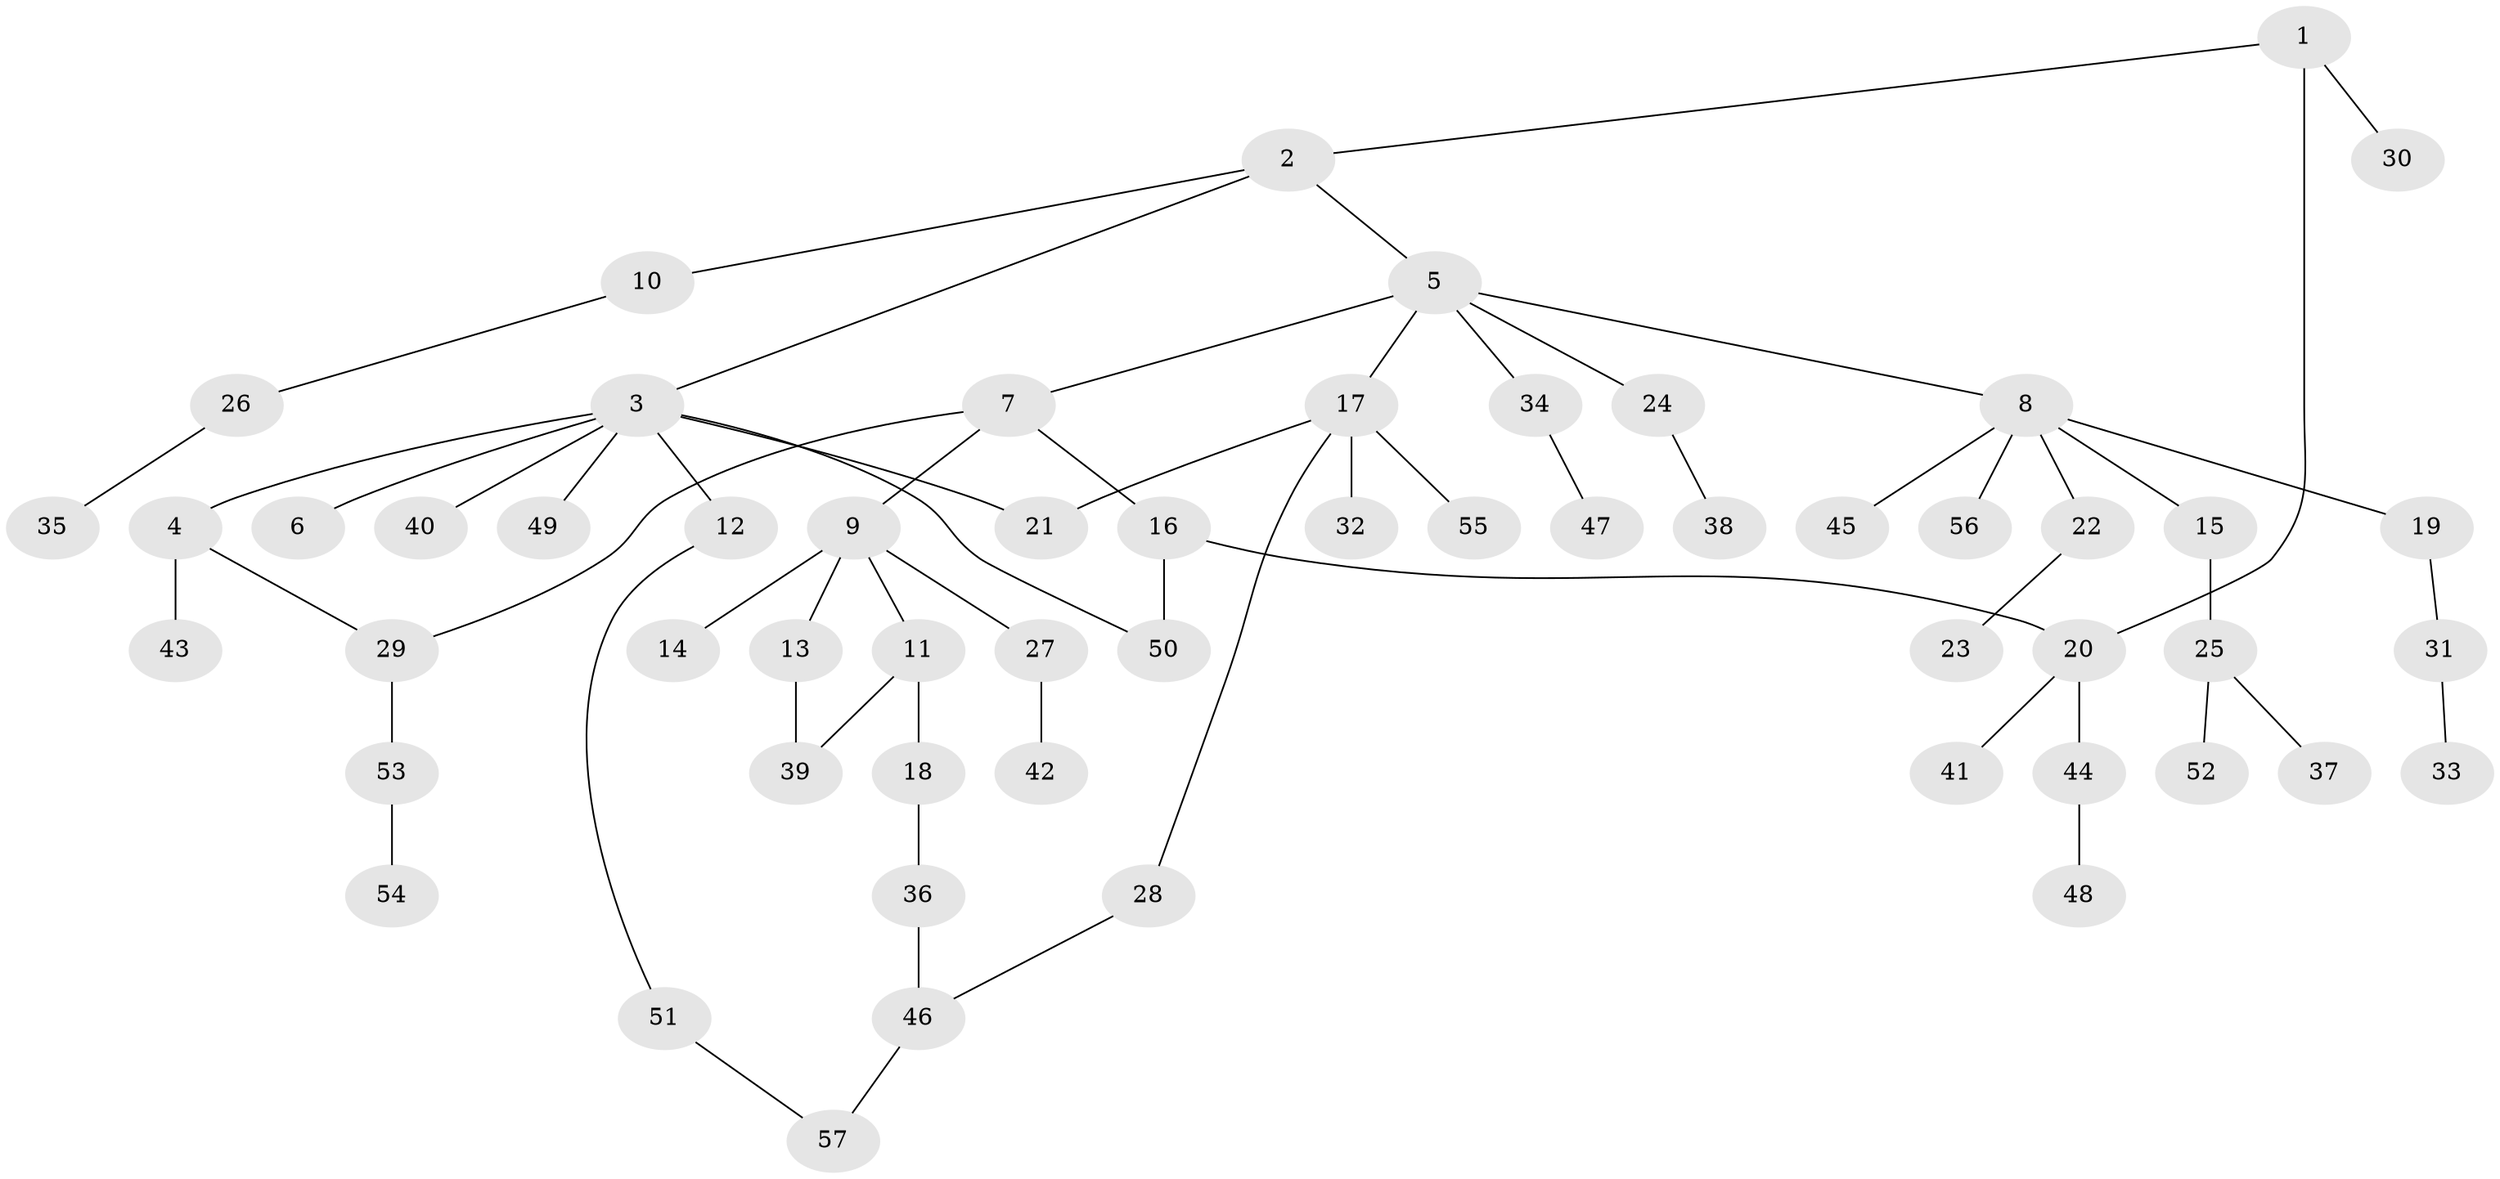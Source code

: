 // coarse degree distribution, {2: 0.4, 4: 0.075, 7: 0.025, 6: 0.025, 5: 0.025, 3: 0.125, 1: 0.325}
// Generated by graph-tools (version 1.1) at 2025/49/03/04/25 22:49:04]
// undirected, 57 vertices, 63 edges
graph export_dot {
  node [color=gray90,style=filled];
  1;
  2;
  3;
  4;
  5;
  6;
  7;
  8;
  9;
  10;
  11;
  12;
  13;
  14;
  15;
  16;
  17;
  18;
  19;
  20;
  21;
  22;
  23;
  24;
  25;
  26;
  27;
  28;
  29;
  30;
  31;
  32;
  33;
  34;
  35;
  36;
  37;
  38;
  39;
  40;
  41;
  42;
  43;
  44;
  45;
  46;
  47;
  48;
  49;
  50;
  51;
  52;
  53;
  54;
  55;
  56;
  57;
  1 -- 2;
  1 -- 20;
  1 -- 30;
  2 -- 3;
  2 -- 5;
  2 -- 10;
  3 -- 4;
  3 -- 6;
  3 -- 12;
  3 -- 21;
  3 -- 40;
  3 -- 49;
  3 -- 50;
  4 -- 43;
  4 -- 29;
  5 -- 7;
  5 -- 8;
  5 -- 17;
  5 -- 24;
  5 -- 34;
  7 -- 9;
  7 -- 16;
  7 -- 29;
  8 -- 15;
  8 -- 19;
  8 -- 22;
  8 -- 45;
  8 -- 56;
  9 -- 11;
  9 -- 13;
  9 -- 14;
  9 -- 27;
  10 -- 26;
  11 -- 18;
  11 -- 39;
  12 -- 51;
  13 -- 39;
  15 -- 25;
  16 -- 50;
  16 -- 20;
  17 -- 28;
  17 -- 32;
  17 -- 55;
  17 -- 21;
  18 -- 36;
  19 -- 31;
  20 -- 41;
  20 -- 44;
  22 -- 23;
  24 -- 38;
  25 -- 37;
  25 -- 52;
  26 -- 35;
  27 -- 42;
  28 -- 46;
  29 -- 53;
  31 -- 33;
  34 -- 47;
  36 -- 46;
  44 -- 48;
  46 -- 57;
  51 -- 57;
  53 -- 54;
}
